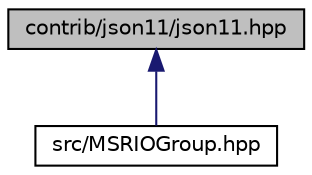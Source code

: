 digraph "contrib/json11/json11.hpp"
{
  edge [fontname="Helvetica",fontsize="10",labelfontname="Helvetica",labelfontsize="10"];
  node [fontname="Helvetica",fontsize="10",shape=record];
  Node6 [label="contrib/json11/json11.hpp",height=0.2,width=0.4,color="black", fillcolor="grey75", style="filled", fontcolor="black"];
  Node6 -> Node7 [dir="back",color="midnightblue",fontsize="10",style="solid",fontname="Helvetica"];
  Node7 [label="src/MSRIOGroup.hpp",height=0.2,width=0.4,color="black", fillcolor="white", style="filled",URL="$_m_s_r_i_o_group_8hpp.html"];
}
